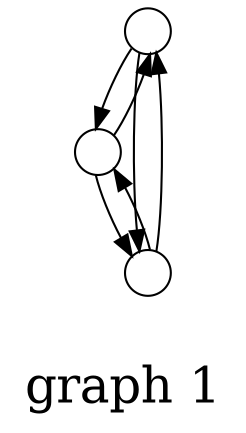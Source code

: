 /*****
graph 1
*****/

digraph G {
  graph [splines=false overlap=false]
  node  [shape=ellipse, width=0.3, height=0.3, label=""]
  0 ;
  1 ;
  2 ;
  0 -> 1;
  0 -> 2;
  1 -> 2;
  1 -> 0;
  2 -> 0;
  2 -> 1;
  label = "\ngraph 1\n";  fontsize=24;
}

